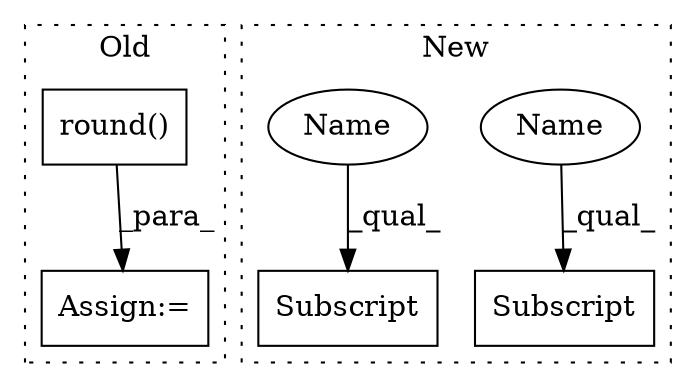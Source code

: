 digraph G {
subgraph cluster0 {
1 [label="round()" a="75" s="1284,1329" l="9,1" shape="box"];
3 [label="Assign:=" a="68" s="1638" l="3" shape="box"];
label = "Old";
style="dotted";
}
subgraph cluster1 {
2 [label="Subscript" a="63" s="2637,0" l="12,0" shape="box"];
4 [label="Subscript" a="63" s="2538,0" l="12,0" shape="box"];
5 [label="Name" a="87" s="2538" l="9" shape="ellipse"];
6 [label="Name" a="87" s="2637" l="9" shape="ellipse"];
label = "New";
style="dotted";
}
1 -> 3 [label="_para_"];
5 -> 4 [label="_qual_"];
6 -> 2 [label="_qual_"];
}